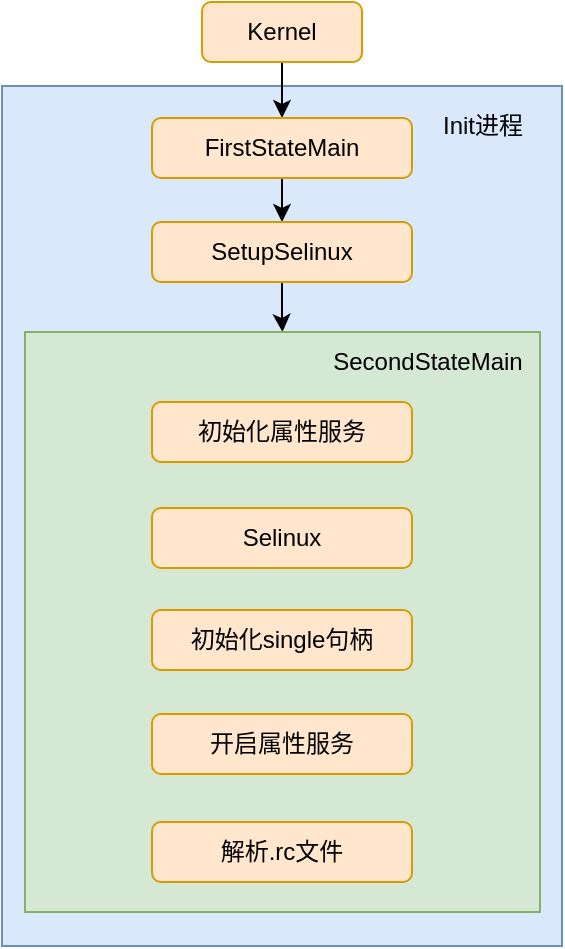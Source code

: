 <mxfile version="18.0.6" type="device" pages="2"><diagram id="Hwhh-E6H5CcQHnHXkyI1" name="Init进程启动流程"><mxGraphModel dx="2062" dy="1235" grid="1" gridSize="10" guides="1" tooltips="1" connect="1" arrows="1" fold="1" page="1" pageScale="1" pageWidth="827" pageHeight="1169" math="0" shadow="0"><root><mxCell id="0"/><mxCell id="1" parent="0"/><mxCell id="9OgecE9-aUxO0Wtk9LBd-1" value="" style="rounded=0;whiteSpace=wrap;html=1;fillColor=#dae8fc;strokeColor=#6c8ebf;" vertex="1" parent="1"><mxGeometry x="190" y="120" width="280" height="430" as="geometry"/></mxCell><mxCell id="DW1h1-WvUZfFxt1uUmsT-19" style="edgeStyle=orthogonalEdgeStyle;rounded=0;orthogonalLoop=1;jettySize=auto;html=1;exitX=0.5;exitY=1;exitDx=0;exitDy=0;" edge="1" parent="1" source="DW1h1-WvUZfFxt1uUmsT-2" target="DW1h1-WvUZfFxt1uUmsT-4"><mxGeometry relative="1" as="geometry"/></mxCell><mxCell id="DW1h1-WvUZfFxt1uUmsT-2" value="Kernel" style="rounded=1;whiteSpace=wrap;html=1;fillColor=#ffe6cc;strokeColor=#d79b00;" vertex="1" parent="1"><mxGeometry x="290" y="78" width="80" height="30" as="geometry"/></mxCell><mxCell id="DW1h1-WvUZfFxt1uUmsT-20" style="edgeStyle=orthogonalEdgeStyle;rounded=0;orthogonalLoop=1;jettySize=auto;html=1;exitX=0.5;exitY=1;exitDx=0;exitDy=0;" edge="1" parent="1" source="DW1h1-WvUZfFxt1uUmsT-4" target="DW1h1-WvUZfFxt1uUmsT-10"><mxGeometry relative="1" as="geometry"/></mxCell><mxCell id="DW1h1-WvUZfFxt1uUmsT-4" value="FirstStateMain" style="rounded=1;whiteSpace=wrap;html=1;fillColor=#ffe6cc;strokeColor=#d79b00;" vertex="1" parent="1"><mxGeometry x="265" y="136" width="130" height="30" as="geometry"/></mxCell><mxCell id="DW1h1-WvUZfFxt1uUmsT-21" style="edgeStyle=orthogonalEdgeStyle;rounded=0;orthogonalLoop=1;jettySize=auto;html=1;exitX=0.5;exitY=1;exitDx=0;exitDy=0;" edge="1" parent="1" source="DW1h1-WvUZfFxt1uUmsT-10" target="DW1h1-WvUZfFxt1uUmsT-11"><mxGeometry relative="1" as="geometry"/></mxCell><mxCell id="DW1h1-WvUZfFxt1uUmsT-10" value="SetupSelinux" style="rounded=1;whiteSpace=wrap;html=1;fillColor=#ffe6cc;strokeColor=#d79b00;" vertex="1" parent="1"><mxGeometry x="265" y="188" width="130" height="30" as="geometry"/></mxCell><mxCell id="DW1h1-WvUZfFxt1uUmsT-13" value="Init进程" style="text;html=1;strokeColor=none;fillColor=none;align=center;verticalAlign=middle;whiteSpace=wrap;rounded=0;" vertex="1" parent="1"><mxGeometry x="391" y="120" width="79" height="40" as="geometry"/></mxCell><mxCell id="DW1h1-WvUZfFxt1uUmsT-25" value="" style="group" vertex="1" connectable="0" parent="1"><mxGeometry x="201.5" y="243" width="257.5" height="290" as="geometry"/></mxCell><mxCell id="DW1h1-WvUZfFxt1uUmsT-11" value="" style="rounded=0;whiteSpace=wrap;html=1;fillColor=#d5e8d4;strokeColor=#82b366;" vertex="1" parent="DW1h1-WvUZfFxt1uUmsT-25"><mxGeometry width="257.5" height="290" as="geometry"/></mxCell><mxCell id="DW1h1-WvUZfFxt1uUmsT-12" value="SecondStateMain" style="text;html=1;strokeColor=none;fillColor=none;align=center;verticalAlign=middle;whiteSpace=wrap;rounded=0;" vertex="1" parent="DW1h1-WvUZfFxt1uUmsT-25"><mxGeometry x="146" width="110" height="30" as="geometry"/></mxCell><mxCell id="DW1h1-WvUZfFxt1uUmsT-14" value="初始化属性服务" style="rounded=1;whiteSpace=wrap;html=1;fillColor=#ffe6cc;strokeColor=#d79b00;" vertex="1" parent="DW1h1-WvUZfFxt1uUmsT-25"><mxGeometry x="63.5" y="35" width="130" height="30" as="geometry"/></mxCell><mxCell id="DW1h1-WvUZfFxt1uUmsT-15" value="Selinux" style="rounded=1;whiteSpace=wrap;html=1;fillColor=#ffe6cc;strokeColor=#d79b00;" vertex="1" parent="DW1h1-WvUZfFxt1uUmsT-25"><mxGeometry x="63.5" y="88" width="130" height="30" as="geometry"/></mxCell><mxCell id="DW1h1-WvUZfFxt1uUmsT-16" value="初始化single句柄" style="rounded=1;whiteSpace=wrap;html=1;fillColor=#ffe6cc;strokeColor=#d79b00;" vertex="1" parent="DW1h1-WvUZfFxt1uUmsT-25"><mxGeometry x="63.5" y="139" width="130" height="30" as="geometry"/></mxCell><mxCell id="DW1h1-WvUZfFxt1uUmsT-17" value="开启属性服务&lt;span style=&quot;color: rgba(0, 0, 0, 0); font-family: monospace; font-size: 0px; text-align: start;&quot;&gt;%3CmxGraphModel%3E%3Croot%3E%3CmxCell%20id%3D%220%22%2F%3E%3CmxCell%20id%3D%221%22%20parent%3D%220%22%2F%3E%3CmxCell%20id%3D%222%22%20value%3D%22%E5%88%9D%E5%A7%8B%E5%8C%96single%E5%8F%A5%E6%9F%84%22%20style%3D%22rounded%3D1%3BwhiteSpace%3Dwrap%3Bhtml%3D1%3BfillColor%3D%23ffe6cc%3BstrokeColor%3D%23d79b00%3B%22%20vertex%3D%221%22%20parent%3D%221%22%3E%3CmxGeometry%20x%3D%22265%22%20y%3D%22470%22%20width%3D%22130%22%20height%3D%2230%22%20as%3D%22geometry%22%2F%3E%3C%2FmxCell%3E%3C%2Froot%3E%3C%2FmxGraphModel%3E&lt;/span&gt;" style="rounded=1;whiteSpace=wrap;html=1;fillColor=#ffe6cc;strokeColor=#d79b00;" vertex="1" parent="DW1h1-WvUZfFxt1uUmsT-25"><mxGeometry x="63.5" y="191" width="130" height="30" as="geometry"/></mxCell><mxCell id="DW1h1-WvUZfFxt1uUmsT-18" value="解析.rc文件" style="rounded=1;whiteSpace=wrap;html=1;fillColor=#ffe6cc;strokeColor=#d79b00;" vertex="1" parent="DW1h1-WvUZfFxt1uUmsT-25"><mxGeometry x="63.5" y="245" width="130" height="30" as="geometry"/></mxCell></root></mxGraphModel></diagram><diagram id="IDotAjoPD8iAupFu95K4" name="第 1 页"><mxGraphModel dx="2062" dy="1235" grid="1" gridSize="10" guides="1" tooltips="1" connect="1" arrows="1" fold="1" page="1" pageScale="1" pageWidth="827" pageHeight="583" math="0" shadow="0"><root><mxCell id="0"/><mxCell id="1" parent="0"/><mxCell id="W7a15Ax3FArEHjRtNaEU-12" style="edgeStyle=orthogonalEdgeStyle;rounded=0;orthogonalLoop=1;jettySize=auto;html=1;exitX=0.5;exitY=1;exitDx=0;exitDy=0;entryX=0.5;entryY=0;entryDx=0;entryDy=0;" parent="1" source="W7a15Ax3FArEHjRtNaEU-1" target="W7a15Ax3FArEHjRtNaEU-3" edge="1"><mxGeometry relative="1" as="geometry"/></mxCell><mxCell id="W7a15Ax3FArEHjRtNaEU-1" value="Boot Rom" style="rounded=1;whiteSpace=wrap;html=1;fillColor=#ffe6cc;strokeColor=#d79b00;" parent="1" vertex="1"><mxGeometry x="40" y="20" width="80" height="30" as="geometry"/></mxCell><mxCell id="W7a15Ax3FArEHjRtNaEU-13" style="edgeStyle=orthogonalEdgeStyle;rounded=0;orthogonalLoop=1;jettySize=auto;html=1;exitX=0.5;exitY=1;exitDx=0;exitDy=0;entryX=0.5;entryY=0;entryDx=0;entryDy=0;" parent="1" source="W7a15Ax3FArEHjRtNaEU-3" target="W7a15Ax3FArEHjRtNaEU-4" edge="1"><mxGeometry relative="1" as="geometry"/></mxCell><mxCell id="W7a15Ax3FArEHjRtNaEU-3" value="BootLoader" style="rounded=1;whiteSpace=wrap;html=1;fillColor=#dae8fc;strokeColor=#6c8ebf;" parent="1" vertex="1"><mxGeometry x="40" y="80" width="80" height="30" as="geometry"/></mxCell><mxCell id="W7a15Ax3FArEHjRtNaEU-14" style="edgeStyle=orthogonalEdgeStyle;rounded=0;orthogonalLoop=1;jettySize=auto;html=1;exitX=1;exitY=0.5;exitDx=0;exitDy=0;entryX=0;entryY=0.5;entryDx=0;entryDy=0;" parent="1" source="W7a15Ax3FArEHjRtNaEU-4" target="W7a15Ax3FArEHjRtNaEU-5" edge="1"><mxGeometry relative="1" as="geometry"/></mxCell><mxCell id="W7a15Ax3FArEHjRtNaEU-4" value="Kernel" style="rounded=1;whiteSpace=wrap;html=1;fillColor=#ffe6cc;strokeColor=#d79b00;" parent="1" vertex="1"><mxGeometry x="40" y="140" width="80" height="30" as="geometry"/></mxCell><mxCell id="W7a15Ax3FArEHjRtNaEU-15" style="edgeStyle=orthogonalEdgeStyle;rounded=0;orthogonalLoop=1;jettySize=auto;html=1;exitX=0.5;exitY=1;exitDx=0;exitDy=0;entryX=0.5;entryY=0;entryDx=0;entryDy=0;" parent="1" source="W7a15Ax3FArEHjRtNaEU-5" target="W7a15Ax3FArEHjRtNaEU-6" edge="1"><mxGeometry relative="1" as="geometry"/></mxCell><mxCell id="W7a15Ax3FArEHjRtNaEU-5" value="init" style="rounded=1;whiteSpace=wrap;html=1;fillColor=#ffe6cc;strokeColor=#d79b00;" parent="1" vertex="1"><mxGeometry x="160" y="140" width="80" height="30" as="geometry"/></mxCell><mxCell id="W7a15Ax3FArEHjRtNaEU-16" style="edgeStyle=orthogonalEdgeStyle;rounded=0;orthogonalLoop=1;jettySize=auto;html=1;exitX=0.5;exitY=1;exitDx=0;exitDy=0;entryX=0.5;entryY=0;entryDx=0;entryDy=0;" parent="1" source="W7a15Ax3FArEHjRtNaEU-6" target="W7a15Ax3FArEHjRtNaEU-7" edge="1"><mxGeometry relative="1" as="geometry"/></mxCell><mxCell id="W7a15Ax3FArEHjRtNaEU-22" value="fork" style="rounded=0;orthogonalLoop=1;jettySize=auto;html=1;exitX=1;exitY=0.5;exitDx=0;exitDy=0;entryX=0.5;entryY=0;entryDx=0;entryDy=0;dashed=1;" parent="1" source="W7a15Ax3FArEHjRtNaEU-6" target="W7a15Ax3FArEHjRtNaEU-8" edge="1"><mxGeometry relative="1" as="geometry"/></mxCell><mxCell id="W7a15Ax3FArEHjRtNaEU-6" value="init.rc" style="rounded=1;whiteSpace=wrap;html=1;fillColor=#ffe6cc;strokeColor=#d79b00;" parent="1" vertex="1"><mxGeometry x="160" y="200" width="80" height="30" as="geometry"/></mxCell><mxCell id="W7a15Ax3FArEHjRtNaEU-7" value="loop()" style="rounded=1;whiteSpace=wrap;html=1;fillColor=#ffe6cc;strokeColor=#d79b00;" parent="1" vertex="1"><mxGeometry x="160" y="261.5" width="80" height="30" as="geometry"/></mxCell><mxCell id="W7a15Ax3FArEHjRtNaEU-18" style="edgeStyle=orthogonalEdgeStyle;rounded=0;orthogonalLoop=1;jettySize=auto;html=1;exitX=0.5;exitY=1;exitDx=0;exitDy=0;entryX=0.5;entryY=0;entryDx=0;entryDy=0;" parent="1" source="W7a15Ax3FArEHjRtNaEU-8" target="W7a15Ax3FArEHjRtNaEU-9" edge="1"><mxGeometry relative="1" as="geometry"/></mxCell><mxCell id="W7a15Ax3FArEHjRtNaEU-8" value="Zygote" style="rounded=1;whiteSpace=wrap;html=1;fillColor=#ffe6cc;strokeColor=#d79b00;" parent="1" vertex="1"><mxGeometry x="280" y="262" width="80" height="30" as="geometry"/></mxCell><mxCell id="W7a15Ax3FArEHjRtNaEU-19" style="edgeStyle=orthogonalEdgeStyle;rounded=0;orthogonalLoop=1;jettySize=auto;html=1;exitX=0.5;exitY=1;exitDx=0;exitDy=0;entryX=0.5;entryY=0;entryDx=0;entryDy=0;" parent="1" source="W7a15Ax3FArEHjRtNaEU-9" target="W7a15Ax3FArEHjRtNaEU-10" edge="1"><mxGeometry relative="1" as="geometry"/></mxCell><mxCell id="W7a15Ax3FArEHjRtNaEU-9" value="JVM" style="rounded=1;whiteSpace=wrap;html=1;fillColor=#ffe6cc;strokeColor=#d79b00;" parent="1" vertex="1"><mxGeometry x="280" y="320" width="80" height="30" as="geometry"/></mxCell><mxCell id="W7a15Ax3FArEHjRtNaEU-20" style="edgeStyle=orthogonalEdgeStyle;rounded=0;orthogonalLoop=1;jettySize=auto;html=1;exitX=0.5;exitY=1;exitDx=0;exitDy=0;entryX=0.5;entryY=0;entryDx=0;entryDy=0;" parent="1" source="W7a15Ax3FArEHjRtNaEU-10" target="W7a15Ax3FArEHjRtNaEU-11" edge="1"><mxGeometry relative="1" as="geometry"/></mxCell><mxCell id="W7a15Ax3FArEHjRtNaEU-25" value="fork" style="edgeStyle=none;rounded=0;orthogonalLoop=1;jettySize=auto;html=1;exitX=1;exitY=0.5;exitDx=0;exitDy=0;entryX=0;entryY=0.5;entryDx=0;entryDy=0;dashed=1;" parent="1" source="W7a15Ax3FArEHjRtNaEU-10" target="W7a15Ax3FArEHjRtNaEU-21" edge="1"><mxGeometry relative="1" as="geometry"/></mxCell><mxCell id="W7a15Ax3FArEHjRtNaEU-10" value="fork()" style="rounded=1;whiteSpace=wrap;html=1;fillColor=#ffe6cc;strokeColor=#d79b00;" parent="1" vertex="1"><mxGeometry x="280" y="390" width="80" height="30" as="geometry"/></mxCell><mxCell id="W7a15Ax3FArEHjRtNaEU-11" value="loop()" style="rounded=1;whiteSpace=wrap;html=1;fillColor=#ffe6cc;strokeColor=#d79b00;" parent="1" vertex="1"><mxGeometry x="280" y="450" width="80" height="30" as="geometry"/></mxCell><mxCell id="W7a15Ax3FArEHjRtNaEU-26" style="edgeStyle=none;rounded=0;orthogonalLoop=1;jettySize=auto;html=1;exitX=0.5;exitY=1;exitDx=0;exitDy=0;entryX=0.5;entryY=0;entryDx=0;entryDy=0;" parent="1" source="W7a15Ax3FArEHjRtNaEU-21" target="W7a15Ax3FArEHjRtNaEU-23" edge="1"><mxGeometry relative="1" as="geometry"/></mxCell><mxCell id="W7a15Ax3FArEHjRtNaEU-21" value="system_server" style="rounded=1;whiteSpace=wrap;html=1;fillColor=#ffe6cc;strokeColor=#d79b00;" parent="1" vertex="1"><mxGeometry x="440" y="390" width="100" height="30" as="geometry"/></mxCell><mxCell id="W7a15Ax3FArEHjRtNaEU-36" style="edgeStyle=none;rounded=0;orthogonalLoop=1;jettySize=auto;html=1;exitX=1;exitY=0.5;exitDx=0;exitDy=0;entryX=0;entryY=0.5;entryDx=0;entryDy=0;" parent="1" source="W7a15Ax3FArEHjRtNaEU-23" target="W7a15Ax3FArEHjRtNaEU-28" edge="1"><mxGeometry relative="1" as="geometry"/></mxCell><mxCell id="W7a15Ax3FArEHjRtNaEU-23" value="系统服务" style="rounded=1;whiteSpace=wrap;html=1;fillColor=#ffe6cc;strokeColor=#d79b00;" parent="1" vertex="1"><mxGeometry x="440" y="450" width="100" height="30" as="geometry"/></mxCell><mxCell id="W7a15Ax3FArEHjRtNaEU-35" value="" style="group" parent="1" vertex="1" connectable="0"><mxGeometry x="610" y="450" width="180" height="180" as="geometry"/></mxCell><mxCell id="W7a15Ax3FArEHjRtNaEU-33" value="" style="rounded=0;whiteSpace=wrap;html=1;fillColor=#dae8fc;strokeColor=#6c8ebf;" parent="W7a15Ax3FArEHjRtNaEU-35" vertex="1"><mxGeometry width="180" height="180" as="geometry"/></mxCell><mxCell id="W7a15Ax3FArEHjRtNaEU-28" value="系统服务" style="text;html=1;strokeColor=none;fillColor=none;align=center;verticalAlign=middle;whiteSpace=wrap;rounded=0;" parent="W7a15Ax3FArEHjRtNaEU-35" vertex="1"><mxGeometry width="60" height="30" as="geometry"/></mxCell><mxCell id="W7a15Ax3FArEHjRtNaEU-29" value="ActivityManagerService" style="rounded=1;whiteSpace=wrap;html=1;fillColor=#ffe6cc;strokeColor=#d79b00;" parent="W7a15Ax3FArEHjRtNaEU-35" vertex="1"><mxGeometry x="17.5" y="30" width="145" height="30" as="geometry"/></mxCell><mxCell id="W7a15Ax3FArEHjRtNaEU-30" value="PowerManagerService" style="rounded=1;whiteSpace=wrap;html=1;fillColor=#ffe6cc;strokeColor=#d79b00;" parent="W7a15Ax3FArEHjRtNaEU-35" vertex="1"><mxGeometry x="17.5" y="65" width="145" height="30" as="geometry"/></mxCell><mxCell id="W7a15Ax3FArEHjRtNaEU-31" value="WindowManagerService" style="rounded=1;whiteSpace=wrap;html=1;fillColor=#ffe6cc;strokeColor=#d79b00;" parent="W7a15Ax3FArEHjRtNaEU-35" vertex="1"><mxGeometry x="17.5" y="100" width="145" height="30" as="geometry"/></mxCell><mxCell id="W7a15Ax3FArEHjRtNaEU-34" value="............" style="rounded=1;whiteSpace=wrap;html=1;fillColor=#ffe6cc;strokeColor=#d79b00;" parent="W7a15Ax3FArEHjRtNaEU-35" vertex="1"><mxGeometry x="17.5" y="135" width="145" height="30" as="geometry"/></mxCell></root></mxGraphModel></diagram></mxfile>